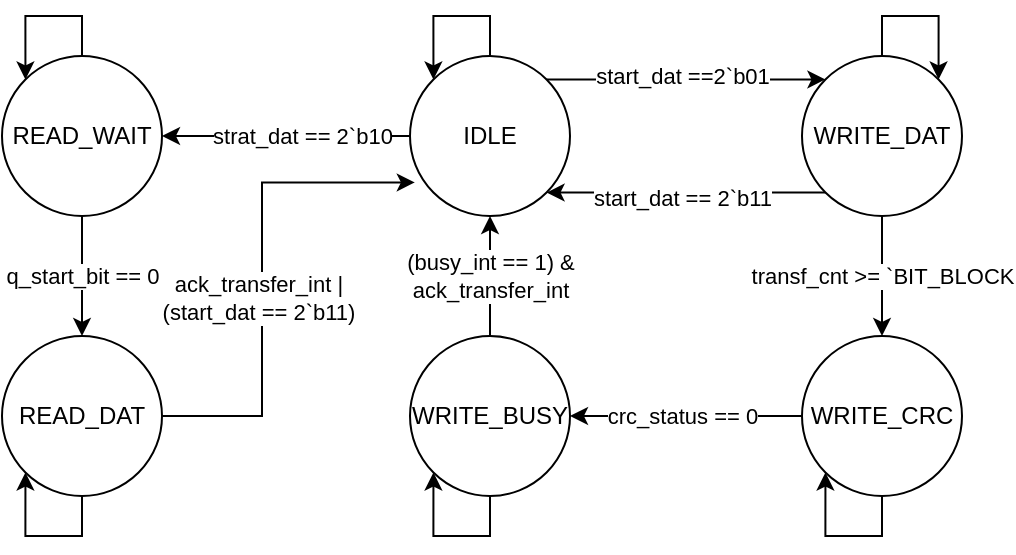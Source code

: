 <mxfile version="24.7.17">
  <diagram name="第 1 页" id="OXj2m4CkABmJrNMU44Qb">
    <mxGraphModel dx="1002" dy="577" grid="1" gridSize="10" guides="1" tooltips="1" connect="1" arrows="1" fold="1" page="1" pageScale="1" pageWidth="827" pageHeight="1169" math="0" shadow="0">
      <root>
        <mxCell id="0" />
        <mxCell id="1" parent="0" />
        <mxCell id="3gEgKdH4jr2DElg1Tsu_-7" style="edgeStyle=orthogonalEdgeStyle;rounded=0;orthogonalLoop=1;jettySize=auto;html=1;exitX=1;exitY=0;exitDx=0;exitDy=0;entryX=0;entryY=0;entryDx=0;entryDy=0;" edge="1" parent="1" source="3gEgKdH4jr2DElg1Tsu_-1" target="3gEgKdH4jr2DElg1Tsu_-2">
          <mxGeometry relative="1" as="geometry" />
        </mxCell>
        <mxCell id="3gEgKdH4jr2DElg1Tsu_-8" value="start_dat ==2`b01" style="edgeLabel;html=1;align=center;verticalAlign=middle;resizable=0;points=[];" vertex="1" connectable="0" parent="3gEgKdH4jr2DElg1Tsu_-7">
          <mxGeometry x="0.143" y="-2" relative="1" as="geometry">
            <mxPoint x="-12" y="-4" as="offset" />
          </mxGeometry>
        </mxCell>
        <mxCell id="3gEgKdH4jr2DElg1Tsu_-21" style="edgeStyle=orthogonalEdgeStyle;rounded=0;orthogonalLoop=1;jettySize=auto;html=1;exitX=0;exitY=0.5;exitDx=0;exitDy=0;entryX=1;entryY=0.5;entryDx=0;entryDy=0;" edge="1" parent="1" source="3gEgKdH4jr2DElg1Tsu_-1" target="3gEgKdH4jr2DElg1Tsu_-5">
          <mxGeometry relative="1" as="geometry" />
        </mxCell>
        <mxCell id="3gEgKdH4jr2DElg1Tsu_-22" value="strat_dat == 2`b10" style="edgeLabel;html=1;align=center;verticalAlign=middle;resizable=0;points=[];" vertex="1" connectable="0" parent="3gEgKdH4jr2DElg1Tsu_-21">
          <mxGeometry x="0.032" relative="1" as="geometry">
            <mxPoint x="10" as="offset" />
          </mxGeometry>
        </mxCell>
        <mxCell id="3gEgKdH4jr2DElg1Tsu_-1" value="IDLE" style="ellipse;whiteSpace=wrap;html=1;aspect=fixed;" vertex="1" parent="1">
          <mxGeometry x="334" y="90" width="80" height="80" as="geometry" />
        </mxCell>
        <mxCell id="3gEgKdH4jr2DElg1Tsu_-13" style="edgeStyle=orthogonalEdgeStyle;rounded=0;orthogonalLoop=1;jettySize=auto;html=1;exitX=0;exitY=1;exitDx=0;exitDy=0;entryX=1;entryY=1;entryDx=0;entryDy=0;" edge="1" parent="1" source="3gEgKdH4jr2DElg1Tsu_-2" target="3gEgKdH4jr2DElg1Tsu_-1">
          <mxGeometry relative="1" as="geometry" />
        </mxCell>
        <mxCell id="3gEgKdH4jr2DElg1Tsu_-14" value="start_dat == 2`b11" style="edgeLabel;html=1;align=center;verticalAlign=middle;resizable=0;points=[];" vertex="1" connectable="0" parent="3gEgKdH4jr2DElg1Tsu_-13">
          <mxGeometry x="0.186" y="2" relative="1" as="geometry">
            <mxPoint x="11" as="offset" />
          </mxGeometry>
        </mxCell>
        <mxCell id="3gEgKdH4jr2DElg1Tsu_-15" style="edgeStyle=orthogonalEdgeStyle;rounded=0;orthogonalLoop=1;jettySize=auto;html=1;exitX=0.5;exitY=1;exitDx=0;exitDy=0;entryX=0.5;entryY=0;entryDx=0;entryDy=0;" edge="1" parent="1" source="3gEgKdH4jr2DElg1Tsu_-2" target="3gEgKdH4jr2DElg1Tsu_-3">
          <mxGeometry relative="1" as="geometry" />
        </mxCell>
        <mxCell id="3gEgKdH4jr2DElg1Tsu_-16" value="transf_cnt &amp;gt;= `BIT_BLOCK" style="edgeLabel;html=1;align=center;verticalAlign=middle;resizable=0;points=[];" vertex="1" connectable="0" parent="3gEgKdH4jr2DElg1Tsu_-15">
          <mxGeometry relative="1" as="geometry">
            <mxPoint as="offset" />
          </mxGeometry>
        </mxCell>
        <mxCell id="3gEgKdH4jr2DElg1Tsu_-2" value="WRITE_DAT" style="ellipse;whiteSpace=wrap;html=1;aspect=fixed;" vertex="1" parent="1">
          <mxGeometry x="530" y="90" width="80" height="80" as="geometry" />
        </mxCell>
        <mxCell id="3gEgKdH4jr2DElg1Tsu_-17" style="edgeStyle=orthogonalEdgeStyle;rounded=0;orthogonalLoop=1;jettySize=auto;html=1;exitX=0;exitY=0.5;exitDx=0;exitDy=0;entryX=1;entryY=0.5;entryDx=0;entryDy=0;" edge="1" parent="1" source="3gEgKdH4jr2DElg1Tsu_-3" target="3gEgKdH4jr2DElg1Tsu_-4">
          <mxGeometry relative="1" as="geometry" />
        </mxCell>
        <mxCell id="3gEgKdH4jr2DElg1Tsu_-18" value="crc_status == 0" style="edgeLabel;html=1;align=center;verticalAlign=middle;resizable=0;points=[];" vertex="1" connectable="0" parent="3gEgKdH4jr2DElg1Tsu_-17">
          <mxGeometry x="0.035" y="2" relative="1" as="geometry">
            <mxPoint y="-2" as="offset" />
          </mxGeometry>
        </mxCell>
        <mxCell id="3gEgKdH4jr2DElg1Tsu_-3" value="WRITE_CRC" style="ellipse;whiteSpace=wrap;html=1;aspect=fixed;" vertex="1" parent="1">
          <mxGeometry x="530" y="230" width="80" height="80" as="geometry" />
        </mxCell>
        <mxCell id="3gEgKdH4jr2DElg1Tsu_-19" style="edgeStyle=orthogonalEdgeStyle;rounded=0;orthogonalLoop=1;jettySize=auto;html=1;exitX=0.5;exitY=0;exitDx=0;exitDy=0;entryX=0.5;entryY=1;entryDx=0;entryDy=0;" edge="1" parent="1" source="3gEgKdH4jr2DElg1Tsu_-4" target="3gEgKdH4jr2DElg1Tsu_-1">
          <mxGeometry relative="1" as="geometry" />
        </mxCell>
        <mxCell id="3gEgKdH4jr2DElg1Tsu_-20" value="(busy_int == 1) &amp;amp;&lt;div&gt;ack_transfer_int&lt;/div&gt;" style="edgeLabel;html=1;align=center;verticalAlign=middle;resizable=0;points=[];" vertex="1" connectable="0" parent="3gEgKdH4jr2DElg1Tsu_-19">
          <mxGeometry relative="1" as="geometry">
            <mxPoint as="offset" />
          </mxGeometry>
        </mxCell>
        <mxCell id="3gEgKdH4jr2DElg1Tsu_-4" value="WRITE_BUSY" style="ellipse;whiteSpace=wrap;html=1;aspect=fixed;" vertex="1" parent="1">
          <mxGeometry x="334" y="230" width="80" height="80" as="geometry" />
        </mxCell>
        <mxCell id="3gEgKdH4jr2DElg1Tsu_-23" style="edgeStyle=orthogonalEdgeStyle;rounded=0;orthogonalLoop=1;jettySize=auto;html=1;exitX=0.5;exitY=1;exitDx=0;exitDy=0;entryX=0.5;entryY=0;entryDx=0;entryDy=0;" edge="1" parent="1" source="3gEgKdH4jr2DElg1Tsu_-5" target="3gEgKdH4jr2DElg1Tsu_-6">
          <mxGeometry relative="1" as="geometry" />
        </mxCell>
        <mxCell id="3gEgKdH4jr2DElg1Tsu_-24" value="q_start_bit == 0" style="edgeLabel;html=1;align=center;verticalAlign=middle;resizable=0;points=[];" vertex="1" connectable="0" parent="3gEgKdH4jr2DElg1Tsu_-23">
          <mxGeometry relative="1" as="geometry">
            <mxPoint as="offset" />
          </mxGeometry>
        </mxCell>
        <mxCell id="3gEgKdH4jr2DElg1Tsu_-5" value="READ_WAIT" style="ellipse;whiteSpace=wrap;html=1;aspect=fixed;" vertex="1" parent="1">
          <mxGeometry x="130" y="90" width="80" height="80" as="geometry" />
        </mxCell>
        <mxCell id="3gEgKdH4jr2DElg1Tsu_-25" style="edgeStyle=orthogonalEdgeStyle;rounded=0;orthogonalLoop=1;jettySize=auto;html=1;exitX=1;exitY=0.5;exitDx=0;exitDy=0;entryX=0.03;entryY=0.79;entryDx=0;entryDy=0;entryPerimeter=0;" edge="1" parent="1" source="3gEgKdH4jr2DElg1Tsu_-6" target="3gEgKdH4jr2DElg1Tsu_-1">
          <mxGeometry relative="1" as="geometry">
            <mxPoint x="260" y="160" as="targetPoint" />
            <Array as="points">
              <mxPoint x="260" y="270" />
              <mxPoint x="260" y="153" />
            </Array>
          </mxGeometry>
        </mxCell>
        <mxCell id="3gEgKdH4jr2DElg1Tsu_-26" value="ack_transfer_int |&lt;div&gt;(start_dat == 2`b11)&lt;/div&gt;" style="edgeLabel;html=1;align=center;verticalAlign=middle;resizable=0;points=[];" vertex="1" connectable="0" parent="3gEgKdH4jr2DElg1Tsu_-25">
          <mxGeometry x="-0.104" y="2" relative="1" as="geometry">
            <mxPoint as="offset" />
          </mxGeometry>
        </mxCell>
        <mxCell id="3gEgKdH4jr2DElg1Tsu_-6" value="READ_DAT" style="ellipse;whiteSpace=wrap;html=1;aspect=fixed;" vertex="1" parent="1">
          <mxGeometry x="130" y="230" width="80" height="80" as="geometry" />
        </mxCell>
        <mxCell id="3gEgKdH4jr2DElg1Tsu_-27" style="edgeStyle=orthogonalEdgeStyle;rounded=0;orthogonalLoop=1;jettySize=auto;html=1;exitX=0.5;exitY=0;exitDx=0;exitDy=0;entryX=0;entryY=0;entryDx=0;entryDy=0;" edge="1" parent="1" source="3gEgKdH4jr2DElg1Tsu_-1" target="3gEgKdH4jr2DElg1Tsu_-1">
          <mxGeometry relative="1" as="geometry">
            <Array as="points">
              <mxPoint x="374" y="70" />
              <mxPoint x="346" y="70" />
            </Array>
          </mxGeometry>
        </mxCell>
        <mxCell id="3gEgKdH4jr2DElg1Tsu_-29" style="edgeStyle=orthogonalEdgeStyle;rounded=0;orthogonalLoop=1;jettySize=auto;html=1;exitX=0.5;exitY=0;exitDx=0;exitDy=0;entryX=0;entryY=0;entryDx=0;entryDy=0;" edge="1" parent="1" source="3gEgKdH4jr2DElg1Tsu_-5" target="3gEgKdH4jr2DElg1Tsu_-5">
          <mxGeometry relative="1" as="geometry">
            <Array as="points">
              <mxPoint x="170" y="70" />
              <mxPoint x="142" y="70" />
            </Array>
          </mxGeometry>
        </mxCell>
        <mxCell id="3gEgKdH4jr2DElg1Tsu_-30" style="edgeStyle=orthogonalEdgeStyle;rounded=0;orthogonalLoop=1;jettySize=auto;html=1;exitX=0.5;exitY=1;exitDx=0;exitDy=0;entryX=0;entryY=1;entryDx=0;entryDy=0;" edge="1" parent="1" source="3gEgKdH4jr2DElg1Tsu_-6" target="3gEgKdH4jr2DElg1Tsu_-6">
          <mxGeometry relative="1" as="geometry">
            <Array as="points">
              <mxPoint x="170" y="330" />
              <mxPoint x="142" y="330" />
            </Array>
          </mxGeometry>
        </mxCell>
        <mxCell id="3gEgKdH4jr2DElg1Tsu_-31" style="edgeStyle=orthogonalEdgeStyle;rounded=0;orthogonalLoop=1;jettySize=auto;html=1;exitX=0.5;exitY=1;exitDx=0;exitDy=0;entryX=0;entryY=1;entryDx=0;entryDy=0;" edge="1" parent="1" source="3gEgKdH4jr2DElg1Tsu_-4" target="3gEgKdH4jr2DElg1Tsu_-4">
          <mxGeometry relative="1" as="geometry">
            <Array as="points">
              <mxPoint x="374" y="330" />
              <mxPoint x="346" y="330" />
            </Array>
          </mxGeometry>
        </mxCell>
        <mxCell id="3gEgKdH4jr2DElg1Tsu_-33" style="edgeStyle=orthogonalEdgeStyle;rounded=0;orthogonalLoop=1;jettySize=auto;html=1;exitX=0.5;exitY=1;exitDx=0;exitDy=0;entryX=0;entryY=1;entryDx=0;entryDy=0;" edge="1" parent="1" source="3gEgKdH4jr2DElg1Tsu_-3" target="3gEgKdH4jr2DElg1Tsu_-3">
          <mxGeometry relative="1" as="geometry">
            <Array as="points">
              <mxPoint x="570" y="330" />
              <mxPoint x="542" y="330" />
            </Array>
          </mxGeometry>
        </mxCell>
        <mxCell id="3gEgKdH4jr2DElg1Tsu_-34" style="edgeStyle=orthogonalEdgeStyle;rounded=0;orthogonalLoop=1;jettySize=auto;html=1;exitX=0.5;exitY=0;exitDx=0;exitDy=0;entryX=1;entryY=0;entryDx=0;entryDy=0;" edge="1" parent="1" source="3gEgKdH4jr2DElg1Tsu_-2" target="3gEgKdH4jr2DElg1Tsu_-2">
          <mxGeometry relative="1" as="geometry">
            <Array as="points">
              <mxPoint x="570" y="70" />
              <mxPoint x="598" y="70" />
            </Array>
          </mxGeometry>
        </mxCell>
      </root>
    </mxGraphModel>
  </diagram>
</mxfile>
